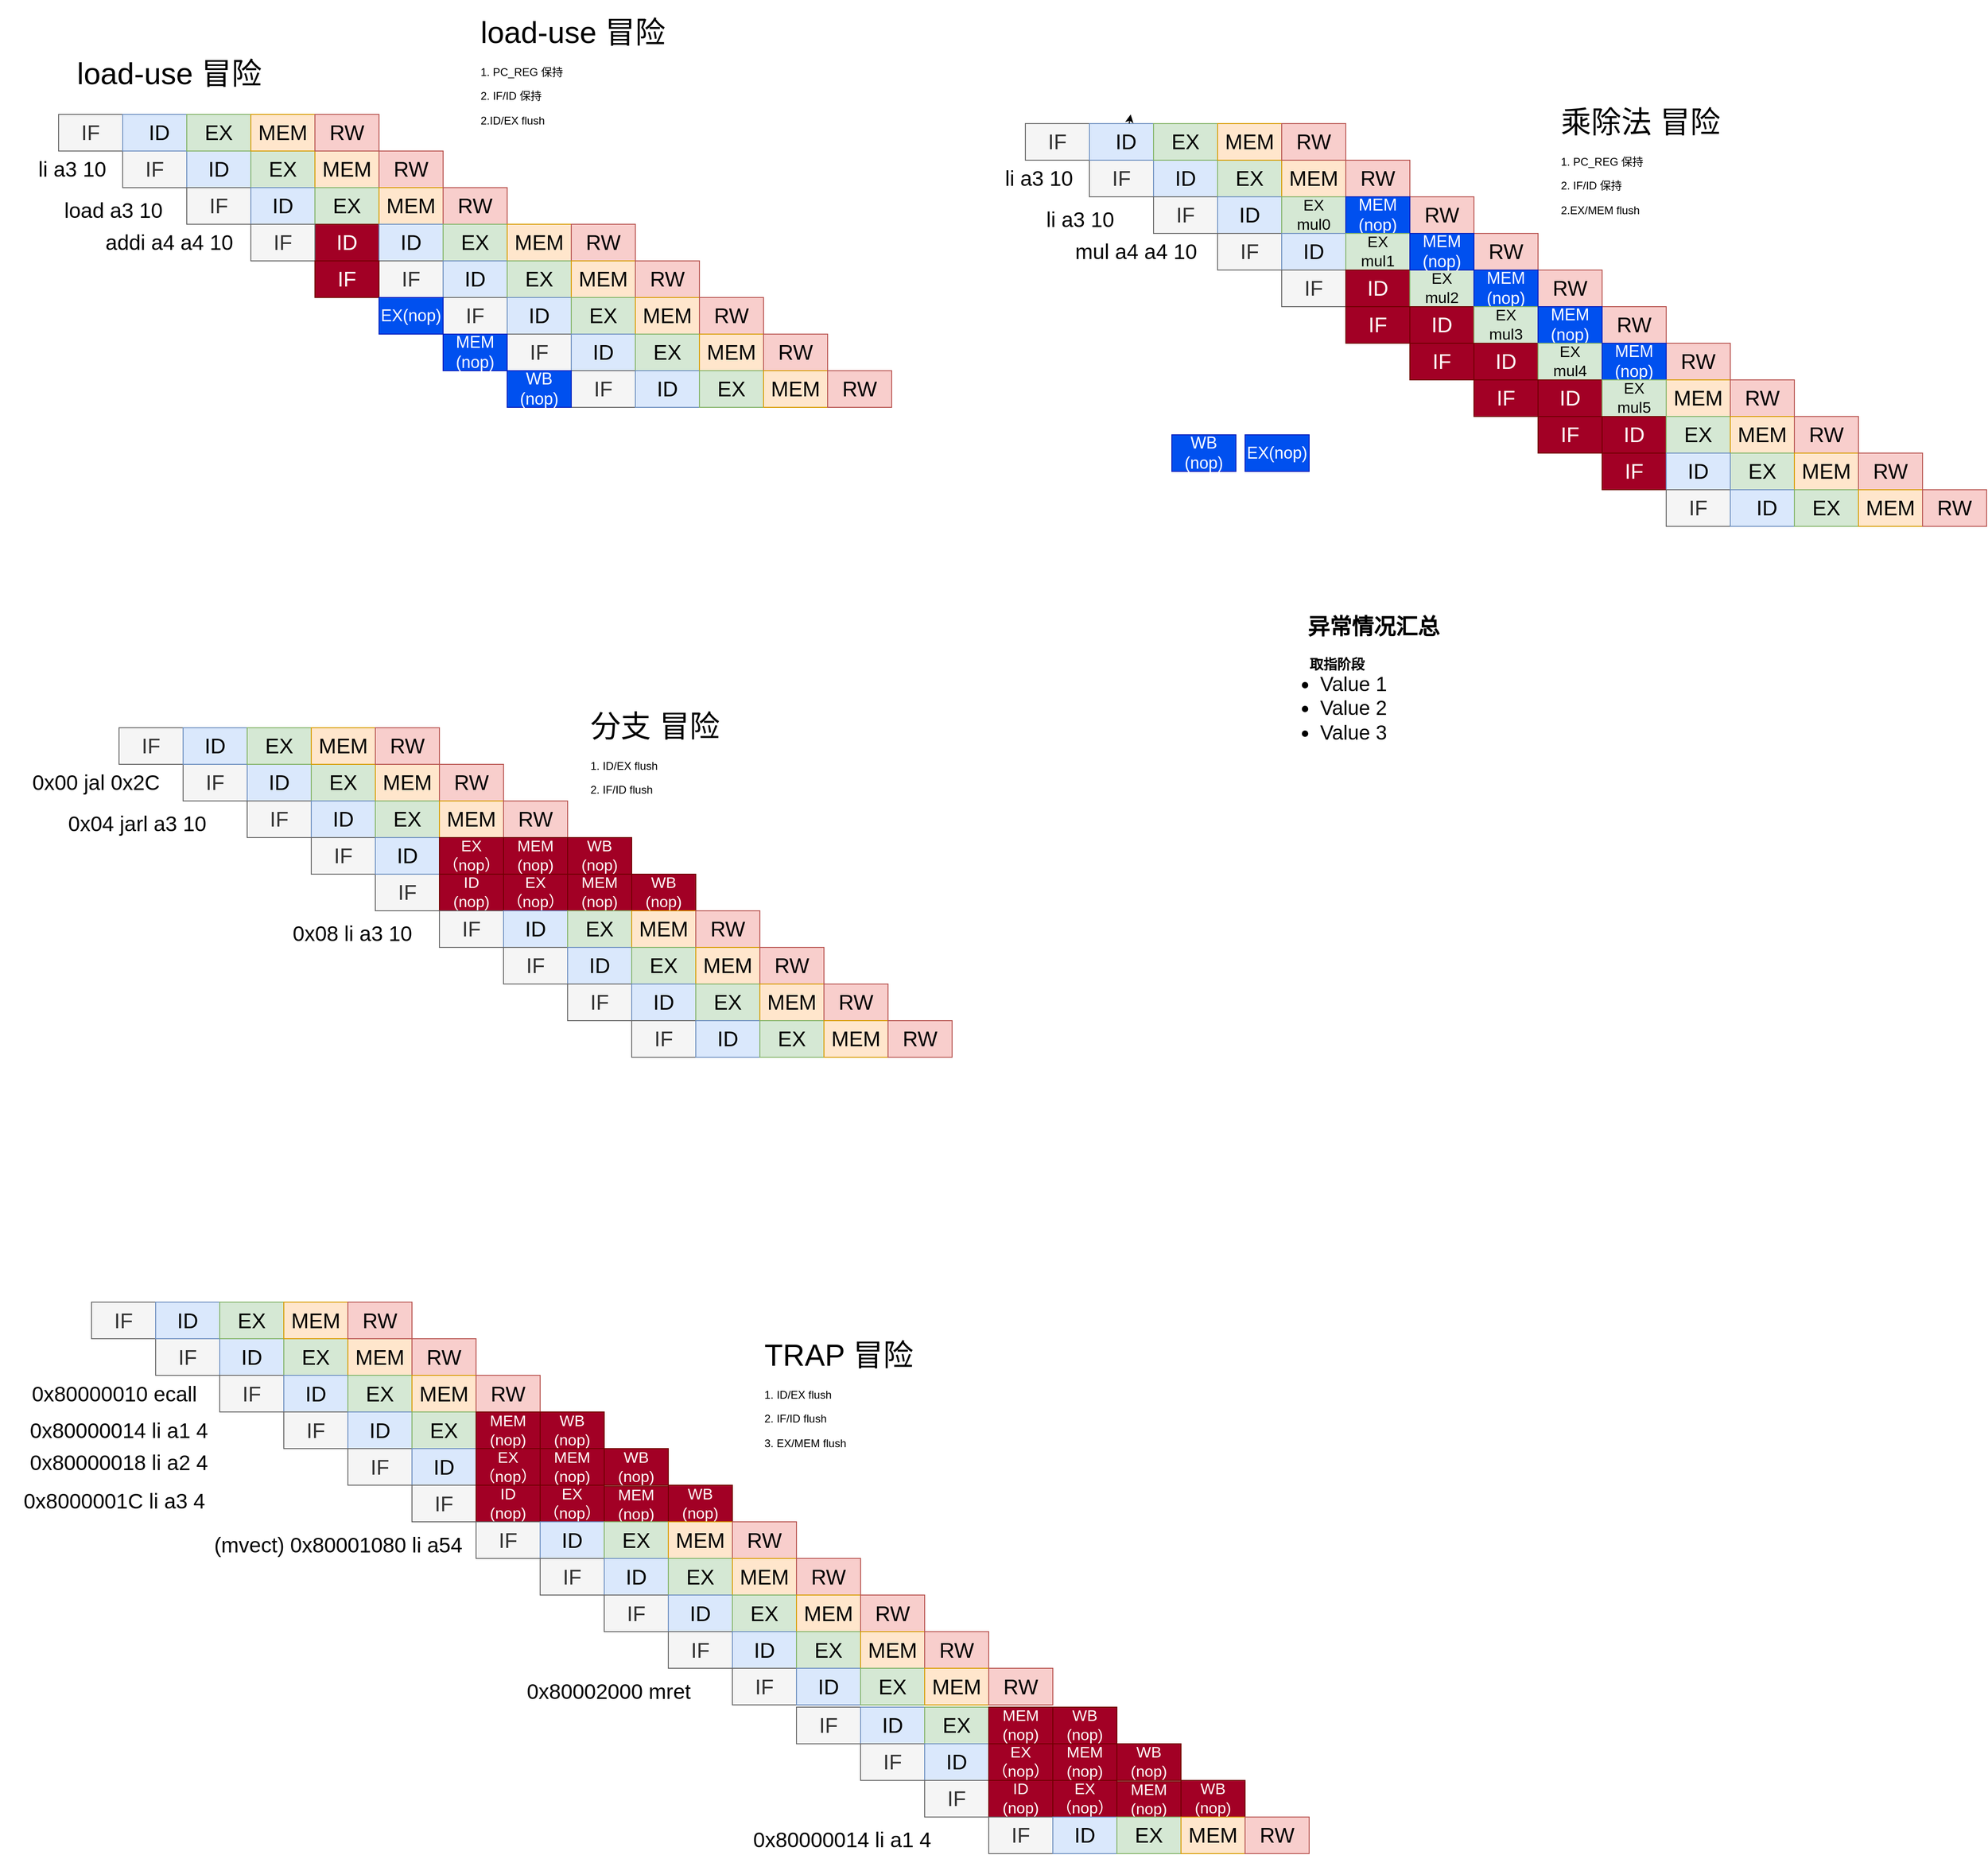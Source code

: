 <mxfile>
    <diagram id="5qtFEe8_QqCSafaba-3f" name="第 1 页">
        <mxGraphModel dx="1433" dy="1576" grid="1" gridSize="10" guides="1" tooltips="1" connect="1" arrows="1" fold="1" page="1" pageScale="1" pageWidth="827" pageHeight="1169" math="0" shadow="0">
            <root>
                <mxCell id="0"/>
                <mxCell id="1" parent="0"/>
                <mxCell id="33" value="" style="group" parent="1" vertex="1" connectable="0">
                    <mxGeometry x="114" y="-200" width="350" height="40" as="geometry"/>
                </mxCell>
                <mxCell id="28" value="IF" style="whiteSpace=wrap;html=1;align=center;fontSize=23;fillColor=#f5f5f5;fontColor=#333333;strokeColor=#666666;" parent="33" vertex="1">
                    <mxGeometry width="70" height="40" as="geometry"/>
                </mxCell>
                <mxCell id="29" value="ID" style="whiteSpace=wrap;html=1;align=center;fontSize=23;fillColor=#dae8fc;strokeColor=#6c8ebf;" parent="33" vertex="1">
                    <mxGeometry x="70" width="70" height="40" as="geometry"/>
                </mxCell>
                <mxCell id="30" value="EX" style="whiteSpace=wrap;html=1;align=center;fontSize=23;fillColor=#d5e8d4;strokeColor=#82b366;" parent="33" vertex="1">
                    <mxGeometry x="140" width="70" height="40" as="geometry"/>
                </mxCell>
                <mxCell id="31" value="MEM" style="whiteSpace=wrap;html=1;align=center;fontSize=23;fillColor=#ffe6cc;strokeColor=#d79b00;" parent="33" vertex="1">
                    <mxGeometry x="210" width="70" height="40" as="geometry"/>
                </mxCell>
                <mxCell id="32" value="RW" style="whiteSpace=wrap;html=1;align=center;fontSize=23;fillColor=#f8cecc;strokeColor=#b85450;" parent="33" vertex="1">
                    <mxGeometry x="280" width="70" height="40" as="geometry"/>
                </mxCell>
                <mxCell id="36" value="" style="group" parent="1" vertex="1" connectable="0">
                    <mxGeometry x="184" y="-160" width="350" height="40" as="geometry"/>
                </mxCell>
                <mxCell id="37" value="IF" style="whiteSpace=wrap;html=1;align=center;fontSize=23;fillColor=#f5f5f5;fontColor=#333333;strokeColor=#666666;" parent="36" vertex="1">
                    <mxGeometry width="70" height="40" as="geometry"/>
                </mxCell>
                <mxCell id="38" value="ID" style="whiteSpace=wrap;html=1;align=center;fontSize=23;fillColor=#dae8fc;strokeColor=#6c8ebf;" parent="36" vertex="1">
                    <mxGeometry x="70" width="70" height="40" as="geometry"/>
                </mxCell>
                <mxCell id="39" value="EX" style="whiteSpace=wrap;html=1;align=center;fontSize=23;fillColor=#d5e8d4;strokeColor=#82b366;" parent="36" vertex="1">
                    <mxGeometry x="140" width="70" height="40" as="geometry"/>
                </mxCell>
                <mxCell id="40" value="MEM" style="whiteSpace=wrap;html=1;align=center;fontSize=23;fillColor=#ffe6cc;strokeColor=#d79b00;" parent="36" vertex="1">
                    <mxGeometry x="210" width="70" height="40" as="geometry"/>
                </mxCell>
                <mxCell id="41" value="RW" style="whiteSpace=wrap;html=1;align=center;fontSize=23;fillColor=#f8cecc;strokeColor=#b85450;" parent="36" vertex="1">
                    <mxGeometry x="280" width="70" height="40" as="geometry"/>
                </mxCell>
                <mxCell id="60" value="" style="group" parent="1" vertex="1" connectable="0">
                    <mxGeometry x="44" y="-240" width="350" height="40" as="geometry"/>
                </mxCell>
                <mxCell id="61" value="IF" style="whiteSpace=wrap;html=1;align=center;fontSize=23;fillColor=#f5f5f5;fontColor=#333333;strokeColor=#666666;" parent="60" vertex="1">
                    <mxGeometry width="70" height="40" as="geometry"/>
                </mxCell>
                <mxCell id="62" value="ID" style="whiteSpace=wrap;html=1;align=center;fontSize=23;fillColor=#dae8fc;strokeColor=#6c8ebf;" parent="60" vertex="1">
                    <mxGeometry x="70" width="80" height="40" as="geometry"/>
                </mxCell>
                <mxCell id="63" value="EX" style="whiteSpace=wrap;html=1;align=center;fontSize=23;fillColor=#d5e8d4;strokeColor=#82b366;" parent="60" vertex="1">
                    <mxGeometry x="140" width="70" height="40" as="geometry"/>
                </mxCell>
                <mxCell id="64" value="MEM" style="whiteSpace=wrap;html=1;align=center;fontSize=23;fillColor=#ffe6cc;strokeColor=#d79b00;" parent="60" vertex="1">
                    <mxGeometry x="210" width="70" height="40" as="geometry"/>
                </mxCell>
                <mxCell id="65" value="RW" style="whiteSpace=wrap;html=1;align=center;fontSize=23;fillColor=#f8cecc;strokeColor=#b85450;" parent="60" vertex="1">
                    <mxGeometry x="280" width="70" height="40" as="geometry"/>
                </mxCell>
                <mxCell id="67" value="li a3 10" style="text;html=1;strokeColor=none;fillColor=none;align=center;verticalAlign=middle;whiteSpace=wrap;rounded=0;fontSize=23;" parent="1" vertex="1">
                    <mxGeometry x="14" y="-195" width="90" height="30" as="geometry"/>
                </mxCell>
                <mxCell id="71" value="load a3 10" style="text;html=1;strokeColor=none;fillColor=none;align=center;verticalAlign=middle;whiteSpace=wrap;rounded=0;fontSize=23;" parent="1" vertex="1">
                    <mxGeometry x="44" y="-150" width="120" height="30" as="geometry"/>
                </mxCell>
                <mxCell id="78" value="ID" style="whiteSpace=wrap;html=1;align=center;fontSize=23;fillColor=#a20025;fontColor=#ffffff;strokeColor=#6F0000;" parent="1" vertex="1">
                    <mxGeometry x="324" y="-120" width="70" height="40" as="geometry"/>
                </mxCell>
                <mxCell id="43" value="IF" style="whiteSpace=wrap;html=1;align=center;fontSize=23;fillColor=#f5f5f5;fontColor=#333333;strokeColor=#666666;" parent="1" vertex="1">
                    <mxGeometry x="254" y="-120" width="70" height="40" as="geometry"/>
                </mxCell>
                <mxCell id="44" value="ID" style="whiteSpace=wrap;html=1;align=center;fontSize=23;fillColor=#dae8fc;strokeColor=#6c8ebf;" parent="1" vertex="1">
                    <mxGeometry x="394" y="-120" width="70" height="40" as="geometry"/>
                </mxCell>
                <mxCell id="45" value="EX" style="whiteSpace=wrap;html=1;align=center;fontSize=23;fillColor=#d5e8d4;strokeColor=#82b366;" parent="1" vertex="1">
                    <mxGeometry x="464" y="-120" width="70" height="40" as="geometry"/>
                </mxCell>
                <mxCell id="46" value="MEM" style="whiteSpace=wrap;html=1;align=center;fontSize=23;fillColor=#ffe6cc;strokeColor=#d79b00;" parent="1" vertex="1">
                    <mxGeometry x="534" y="-120" width="70" height="40" as="geometry"/>
                </mxCell>
                <mxCell id="47" value="RW" style="whiteSpace=wrap;html=1;align=center;fontSize=23;fillColor=#f8cecc;strokeColor=#b85450;" parent="1" vertex="1">
                    <mxGeometry x="604" y="-120" width="70" height="40" as="geometry"/>
                </mxCell>
                <mxCell id="83" value="" style="group" parent="1" vertex="1" connectable="0">
                    <mxGeometry x="180" y="470" width="350" height="40" as="geometry"/>
                </mxCell>
                <mxCell id="84" value="IF" style="whiteSpace=wrap;html=1;align=center;fontSize=23;fillColor=#f5f5f5;fontColor=#333333;strokeColor=#666666;" parent="83" vertex="1">
                    <mxGeometry width="70" height="40" as="geometry"/>
                </mxCell>
                <mxCell id="85" value="ID" style="whiteSpace=wrap;html=1;align=center;fontSize=23;fillColor=#dae8fc;strokeColor=#6c8ebf;" parent="83" vertex="1">
                    <mxGeometry x="70" width="70" height="40" as="geometry"/>
                </mxCell>
                <mxCell id="86" value="EX" style="whiteSpace=wrap;html=1;align=center;fontSize=23;fillColor=#d5e8d4;strokeColor=#82b366;" parent="83" vertex="1">
                    <mxGeometry x="140" width="70" height="40" as="geometry"/>
                </mxCell>
                <mxCell id="87" value="MEM" style="whiteSpace=wrap;html=1;align=center;fontSize=23;fillColor=#ffe6cc;strokeColor=#d79b00;" parent="83" vertex="1">
                    <mxGeometry x="210" width="70" height="40" as="geometry"/>
                </mxCell>
                <mxCell id="88" value="RW" style="whiteSpace=wrap;html=1;align=center;fontSize=23;fillColor=#f8cecc;strokeColor=#b85450;" parent="83" vertex="1">
                    <mxGeometry x="280" width="70" height="40" as="geometry"/>
                </mxCell>
                <mxCell id="89" value="0x00 jal 0x2C" style="text;html=1;strokeColor=none;fillColor=none;align=center;verticalAlign=middle;whiteSpace=wrap;rounded=0;fontSize=23;" parent="1" vertex="1">
                    <mxGeometry x="-20" y="475" width="210" height="30" as="geometry"/>
                </mxCell>
                <mxCell id="90" value="0x04 jarl a3 10" style="text;html=1;strokeColor=none;fillColor=none;align=center;verticalAlign=middle;whiteSpace=wrap;rounded=0;fontSize=23;" parent="1" vertex="1">
                    <mxGeometry x="40" y="520" width="180" height="30" as="geometry"/>
                </mxCell>
                <mxCell id="91" value="" style="group" parent="1" vertex="1" connectable="0">
                    <mxGeometry x="250" y="510" width="350" height="40" as="geometry"/>
                </mxCell>
                <mxCell id="92" value="IF" style="whiteSpace=wrap;html=1;align=center;fontSize=23;fillColor=#f5f5f5;fontColor=#333333;strokeColor=#666666;" parent="91" vertex="1">
                    <mxGeometry width="70" height="40" as="geometry"/>
                </mxCell>
                <mxCell id="93" value="ID" style="whiteSpace=wrap;html=1;align=center;fontSize=23;fillColor=#dae8fc;strokeColor=#6c8ebf;" parent="91" vertex="1">
                    <mxGeometry x="70" width="70" height="40" as="geometry"/>
                </mxCell>
                <mxCell id="94" value="EX" style="whiteSpace=wrap;html=1;align=center;fontSize=23;fillColor=#d5e8d4;strokeColor=#82b366;" parent="91" vertex="1">
                    <mxGeometry x="140" width="70" height="40" as="geometry"/>
                </mxCell>
                <mxCell id="95" value="MEM" style="whiteSpace=wrap;html=1;align=center;fontSize=23;fillColor=#ffe6cc;strokeColor=#d79b00;" parent="91" vertex="1">
                    <mxGeometry x="210" width="70" height="40" as="geometry"/>
                </mxCell>
                <mxCell id="96" value="RW" style="whiteSpace=wrap;html=1;align=center;fontSize=23;fillColor=#f8cecc;strokeColor=#b85450;" parent="91" vertex="1">
                    <mxGeometry x="280" width="70" height="40" as="geometry"/>
                </mxCell>
                <mxCell id="98" value="" style="group" parent="1" vertex="1" connectable="0">
                    <mxGeometry x="390" y="590" width="350" height="40" as="geometry"/>
                </mxCell>
                <mxCell id="99" value="IF" style="whiteSpace=wrap;html=1;align=center;fontSize=23;fillColor=#f5f5f5;fontColor=#333333;strokeColor=#666666;" parent="98" vertex="1">
                    <mxGeometry width="70" height="40" as="geometry"/>
                </mxCell>
                <mxCell id="134" value="ID&lt;br style=&quot;font-size: 17px;&quot;&gt;(nop)" style="whiteSpace=wrap;html=1;align=center;fontSize=17;fillColor=#a20025;fontColor=#ffffff;strokeColor=#6F0000;" parent="98" vertex="1">
                    <mxGeometry x="70" width="70" height="40" as="geometry"/>
                </mxCell>
                <mxCell id="180" value="EX&lt;br style=&quot;font-size: 17px;&quot;&gt;（nop）" style="whiteSpace=wrap;html=1;align=center;fontSize=17;fillColor=#a20025;fontColor=#ffffff;strokeColor=#6F0000;" parent="98" vertex="1">
                    <mxGeometry x="140" width="70" height="40" as="geometry"/>
                </mxCell>
                <mxCell id="181" value="MEM&lt;br style=&quot;font-size: 17px;&quot;&gt;(nop)" style="whiteSpace=wrap;html=1;align=center;fontSize=17;fillColor=#a20025;fontColor=#ffffff;strokeColor=#6F0000;" parent="98" vertex="1">
                    <mxGeometry x="210" width="70" height="40" as="geometry"/>
                </mxCell>
                <mxCell id="182" value="WB&lt;br style=&quot;font-size: 17px;&quot;&gt;(nop)" style="whiteSpace=wrap;html=1;align=center;fontSize=17;fillColor=#a20025;fontColor=#ffffff;strokeColor=#6F0000;" parent="98" vertex="1">
                    <mxGeometry x="280" width="70" height="40" as="geometry"/>
                </mxCell>
                <mxCell id="104" value="0x08 li a3 10" style="text;html=1;strokeColor=none;fillColor=none;align=center;verticalAlign=middle;whiteSpace=wrap;rounded=0;fontSize=23;" parent="1" vertex="1">
                    <mxGeometry x="290" y="640" width="150" height="30" as="geometry"/>
                </mxCell>
                <mxCell id="105" value="" style="group;fontSize=11;" parent="1" vertex="1" connectable="0">
                    <mxGeometry x="320" y="550" width="350" height="40" as="geometry"/>
                </mxCell>
                <mxCell id="106" value="IF" style="whiteSpace=wrap;html=1;align=center;fontSize=23;fillColor=#f5f5f5;fontColor=#333333;strokeColor=#666666;" parent="105" vertex="1">
                    <mxGeometry width="70" height="40" as="geometry"/>
                </mxCell>
                <mxCell id="107" value="ID" style="whiteSpace=wrap;html=1;align=center;fontSize=23;fillColor=#dae8fc;strokeColor=#6c8ebf;" parent="105" vertex="1">
                    <mxGeometry x="70" width="70" height="40" as="geometry"/>
                </mxCell>
                <mxCell id="81" value="EX&lt;br style=&quot;font-size: 17px;&quot;&gt;（nop）" style="whiteSpace=wrap;html=1;align=center;fontSize=17;fillColor=#a20025;fontColor=#ffffff;strokeColor=#6F0000;" parent="105" vertex="1">
                    <mxGeometry x="140" width="70" height="40" as="geometry"/>
                </mxCell>
                <mxCell id="140" value="MEM&lt;br style=&quot;font-size: 17px;&quot;&gt;(nop)" style="whiteSpace=wrap;html=1;align=center;fontSize=17;fillColor=#a20025;fontColor=#ffffff;strokeColor=#6F0000;" parent="105" vertex="1">
                    <mxGeometry x="210" width="70" height="40" as="geometry"/>
                </mxCell>
                <mxCell id="141" value="WB&lt;br style=&quot;font-size: 17px;&quot;&gt;(nop)" style="whiteSpace=wrap;html=1;align=center;fontSize=17;fillColor=#a20025;fontColor=#ffffff;strokeColor=#6F0000;" parent="105" vertex="1">
                    <mxGeometry x="280" width="70" height="40" as="geometry"/>
                </mxCell>
                <mxCell id="112" value="" style="group" parent="1" vertex="1" connectable="0">
                    <mxGeometry x="460" y="630" width="350" height="40" as="geometry"/>
                </mxCell>
                <mxCell id="113" value="IF" style="whiteSpace=wrap;html=1;align=center;fontSize=23;fillColor=#f5f5f5;fontColor=#333333;strokeColor=#666666;" parent="112" vertex="1">
                    <mxGeometry width="70" height="40" as="geometry"/>
                </mxCell>
                <mxCell id="114" value="ID" style="whiteSpace=wrap;html=1;align=center;fontSize=23;fillColor=#dae8fc;strokeColor=#6c8ebf;" parent="112" vertex="1">
                    <mxGeometry x="70" width="70" height="40" as="geometry"/>
                </mxCell>
                <mxCell id="115" value="EX" style="whiteSpace=wrap;html=1;align=center;fontSize=23;fillColor=#d5e8d4;strokeColor=#82b366;" parent="112" vertex="1">
                    <mxGeometry x="140" width="70" height="40" as="geometry"/>
                </mxCell>
                <mxCell id="116" value="MEM" style="whiteSpace=wrap;html=1;align=center;fontSize=23;fillColor=#ffe6cc;strokeColor=#d79b00;" parent="112" vertex="1">
                    <mxGeometry x="210" width="70" height="40" as="geometry"/>
                </mxCell>
                <mxCell id="117" value="RW" style="whiteSpace=wrap;html=1;align=center;fontSize=23;fillColor=#f8cecc;strokeColor=#b85450;" parent="112" vertex="1">
                    <mxGeometry x="280" width="70" height="40" as="geometry"/>
                </mxCell>
                <mxCell id="118" value="" style="group" parent="1" vertex="1" connectable="0">
                    <mxGeometry x="530" y="670" width="350" height="40" as="geometry"/>
                </mxCell>
                <mxCell id="119" value="IF" style="whiteSpace=wrap;html=1;align=center;fontSize=23;fillColor=#f5f5f5;fontColor=#333333;strokeColor=#666666;" parent="118" vertex="1">
                    <mxGeometry width="70" height="40" as="geometry"/>
                </mxCell>
                <mxCell id="120" value="ID" style="whiteSpace=wrap;html=1;align=center;fontSize=23;fillColor=#dae8fc;strokeColor=#6c8ebf;" parent="118" vertex="1">
                    <mxGeometry x="70" width="70" height="40" as="geometry"/>
                </mxCell>
                <mxCell id="121" value="EX" style="whiteSpace=wrap;html=1;align=center;fontSize=23;fillColor=#d5e8d4;strokeColor=#82b366;" parent="118" vertex="1">
                    <mxGeometry x="140" width="70" height="40" as="geometry"/>
                </mxCell>
                <mxCell id="122" value="MEM" style="whiteSpace=wrap;html=1;align=center;fontSize=23;fillColor=#ffe6cc;strokeColor=#d79b00;" parent="118" vertex="1">
                    <mxGeometry x="210" width="70" height="40" as="geometry"/>
                </mxCell>
                <mxCell id="123" value="RW" style="whiteSpace=wrap;html=1;align=center;fontSize=23;fillColor=#f8cecc;strokeColor=#b85450;" parent="118" vertex="1">
                    <mxGeometry x="280" width="70" height="40" as="geometry"/>
                </mxCell>
                <mxCell id="128" value="" style="group" parent="1" vertex="1" connectable="0">
                    <mxGeometry x="110" y="430" width="350" height="40" as="geometry"/>
                </mxCell>
                <mxCell id="129" value="IF" style="whiteSpace=wrap;html=1;align=center;fontSize=23;fillColor=#f5f5f5;fontColor=#333333;strokeColor=#666666;" parent="128" vertex="1">
                    <mxGeometry width="70" height="40" as="geometry"/>
                </mxCell>
                <mxCell id="130" value="ID" style="whiteSpace=wrap;html=1;align=center;fontSize=23;fillColor=#dae8fc;strokeColor=#6c8ebf;" parent="128" vertex="1">
                    <mxGeometry x="70" width="70" height="40" as="geometry"/>
                </mxCell>
                <mxCell id="131" value="EX" style="whiteSpace=wrap;html=1;align=center;fontSize=23;fillColor=#d5e8d4;strokeColor=#82b366;" parent="128" vertex="1">
                    <mxGeometry x="140" width="70" height="40" as="geometry"/>
                </mxCell>
                <mxCell id="132" value="MEM" style="whiteSpace=wrap;html=1;align=center;fontSize=23;fillColor=#ffe6cc;strokeColor=#d79b00;" parent="128" vertex="1">
                    <mxGeometry x="210" width="70" height="40" as="geometry"/>
                </mxCell>
                <mxCell id="133" value="RW" style="whiteSpace=wrap;html=1;align=center;fontSize=23;fillColor=#f8cecc;strokeColor=#b85450;" parent="128" vertex="1">
                    <mxGeometry x="280" width="70" height="40" as="geometry"/>
                </mxCell>
                <mxCell id="145" value="" style="group;fillColor=#a20025;fontColor=#ffffff;strokeColor=#6F0000;" parent="1" vertex="1" connectable="0">
                    <mxGeometry x="394" y="-80" width="350" height="40" as="geometry"/>
                </mxCell>
                <mxCell id="146" value="IF" style="whiteSpace=wrap;html=1;align=center;fontSize=23;fillColor=#f5f5f5;fontColor=#333333;strokeColor=#666666;" parent="145" vertex="1">
                    <mxGeometry width="70" height="40" as="geometry"/>
                </mxCell>
                <mxCell id="147" value="ID" style="whiteSpace=wrap;html=1;align=center;fontSize=23;fillColor=#dae8fc;strokeColor=#6c8ebf;" parent="145" vertex="1">
                    <mxGeometry x="70" width="70" height="40" as="geometry"/>
                </mxCell>
                <mxCell id="148" value="EX" style="whiteSpace=wrap;html=1;align=center;fontSize=23;fillColor=#d5e8d4;strokeColor=#82b366;" parent="145" vertex="1">
                    <mxGeometry x="140" width="70" height="40" as="geometry"/>
                </mxCell>
                <mxCell id="149" value="MEM" style="whiteSpace=wrap;html=1;align=center;fontSize=23;fillColor=#ffe6cc;strokeColor=#d79b00;" parent="145" vertex="1">
                    <mxGeometry x="210" width="70" height="40" as="geometry"/>
                </mxCell>
                <mxCell id="150" value="RW" style="whiteSpace=wrap;html=1;align=center;fontSize=23;fillColor=#f8cecc;strokeColor=#b85450;" parent="145" vertex="1">
                    <mxGeometry x="280" width="70" height="40" as="geometry"/>
                </mxCell>
                <mxCell id="152" value="IF" style="whiteSpace=wrap;html=1;align=center;fontSize=23;fillColor=#a20025;fontColor=#ffffff;strokeColor=#6F0000;" parent="1" vertex="1">
                    <mxGeometry x="324" y="-80" width="70" height="40" as="geometry"/>
                </mxCell>
                <mxCell id="154" value="" style="group" parent="1" vertex="1" connectable="0">
                    <mxGeometry x="464" y="-40" width="350" height="40" as="geometry"/>
                </mxCell>
                <mxCell id="155" value="IF" style="whiteSpace=wrap;html=1;align=center;fontSize=23;fillColor=#f5f5f5;fontColor=#333333;strokeColor=#666666;" parent="154" vertex="1">
                    <mxGeometry width="70" height="40" as="geometry"/>
                </mxCell>
                <mxCell id="156" value="ID" style="whiteSpace=wrap;html=1;align=center;fontSize=23;fillColor=#dae8fc;strokeColor=#6c8ebf;" parent="154" vertex="1">
                    <mxGeometry x="70" width="70" height="40" as="geometry"/>
                </mxCell>
                <mxCell id="157" value="EX" style="whiteSpace=wrap;html=1;align=center;fontSize=23;fillColor=#d5e8d4;strokeColor=#82b366;" parent="154" vertex="1">
                    <mxGeometry x="140" width="70" height="40" as="geometry"/>
                </mxCell>
                <mxCell id="158" value="MEM" style="whiteSpace=wrap;html=1;align=center;fontSize=23;fillColor=#ffe6cc;strokeColor=#d79b00;" parent="154" vertex="1">
                    <mxGeometry x="210" width="70" height="40" as="geometry"/>
                </mxCell>
                <mxCell id="159" value="RW" style="whiteSpace=wrap;html=1;align=center;fontSize=23;fillColor=#f8cecc;strokeColor=#b85450;" parent="154" vertex="1">
                    <mxGeometry x="280" width="70" height="40" as="geometry"/>
                </mxCell>
                <mxCell id="160" value="EX(nop)" style="whiteSpace=wrap;html=1;align=center;fontSize=18;fillColor=#0050ef;strokeColor=#001DBC;fontColor=#ffffff;" parent="1" vertex="1">
                    <mxGeometry x="394" y="-40" width="70" height="40" as="geometry"/>
                </mxCell>
                <mxCell id="163" value="" style="group" parent="1" vertex="1" connectable="0">
                    <mxGeometry x="534" width="350" height="40" as="geometry"/>
                </mxCell>
                <mxCell id="164" value="IF" style="whiteSpace=wrap;html=1;align=center;fontSize=23;fillColor=#f5f5f5;fontColor=#333333;strokeColor=#666666;" parent="163" vertex="1">
                    <mxGeometry width="70" height="40" as="geometry"/>
                </mxCell>
                <mxCell id="165" value="ID" style="whiteSpace=wrap;html=1;align=center;fontSize=23;fillColor=#dae8fc;strokeColor=#6c8ebf;" parent="163" vertex="1">
                    <mxGeometry x="70" width="70" height="40" as="geometry"/>
                </mxCell>
                <mxCell id="166" value="EX" style="whiteSpace=wrap;html=1;align=center;fontSize=23;fillColor=#d5e8d4;strokeColor=#82b366;" parent="163" vertex="1">
                    <mxGeometry x="140" width="70" height="40" as="geometry"/>
                </mxCell>
                <mxCell id="167" value="MEM" style="whiteSpace=wrap;html=1;align=center;fontSize=23;fillColor=#ffe6cc;strokeColor=#d79b00;" parent="163" vertex="1">
                    <mxGeometry x="210" width="70" height="40" as="geometry"/>
                </mxCell>
                <mxCell id="168" value="RW" style="whiteSpace=wrap;html=1;align=center;fontSize=23;fillColor=#f8cecc;strokeColor=#b85450;" parent="163" vertex="1">
                    <mxGeometry x="280" width="70" height="40" as="geometry"/>
                </mxCell>
                <mxCell id="169" value="MEM&lt;br&gt;(nop)" style="whiteSpace=wrap;html=1;align=center;fontSize=18;fillColor=#0050ef;strokeColor=#001DBC;fontColor=#ffffff;" parent="1" vertex="1">
                    <mxGeometry x="464" width="70" height="40" as="geometry"/>
                </mxCell>
                <mxCell id="170" value="" style="group" parent="1" vertex="1" connectable="0">
                    <mxGeometry x="604" y="40" width="350" height="40" as="geometry"/>
                </mxCell>
                <mxCell id="171" value="IF" style="whiteSpace=wrap;html=1;align=center;fontSize=23;fillColor=#f5f5f5;fontColor=#333333;strokeColor=#666666;" parent="170" vertex="1">
                    <mxGeometry width="70" height="40" as="geometry"/>
                </mxCell>
                <mxCell id="172" value="ID" style="whiteSpace=wrap;html=1;align=center;fontSize=23;fillColor=#dae8fc;strokeColor=#6c8ebf;" parent="170" vertex="1">
                    <mxGeometry x="70" width="70" height="40" as="geometry"/>
                </mxCell>
                <mxCell id="173" value="EX" style="whiteSpace=wrap;html=1;align=center;fontSize=23;fillColor=#d5e8d4;strokeColor=#82b366;" parent="170" vertex="1">
                    <mxGeometry x="140" width="70" height="40" as="geometry"/>
                </mxCell>
                <mxCell id="174" value="MEM" style="whiteSpace=wrap;html=1;align=center;fontSize=23;fillColor=#ffe6cc;strokeColor=#d79b00;" parent="170" vertex="1">
                    <mxGeometry x="210" width="70" height="40" as="geometry"/>
                </mxCell>
                <mxCell id="175" value="RW" style="whiteSpace=wrap;html=1;align=center;fontSize=23;fillColor=#f8cecc;strokeColor=#b85450;" parent="170" vertex="1">
                    <mxGeometry x="280" width="70" height="40" as="geometry"/>
                </mxCell>
                <mxCell id="176" value="WB&lt;br&gt;(nop)" style="whiteSpace=wrap;html=1;align=center;fontSize=18;fillColor=#0050ef;strokeColor=#001DBC;fontColor=#ffffff;" parent="1" vertex="1">
                    <mxGeometry x="534" y="40" width="70" height="40" as="geometry"/>
                </mxCell>
                <mxCell id="177" value="addi a4 a4 10" style="text;html=1;strokeColor=none;fillColor=none;align=center;verticalAlign=middle;whiteSpace=wrap;rounded=0;fontSize=23;" parent="1" vertex="1">
                    <mxGeometry x="90" y="-115" width="150" height="30" as="geometry"/>
                </mxCell>
                <mxCell id="178" value="load-use 冒险" style="text;html=1;strokeColor=none;fillColor=none;align=center;verticalAlign=middle;whiteSpace=wrap;rounded=0;fontSize=33;" parent="1" vertex="1">
                    <mxGeometry x="40" y="-320" width="250" height="70" as="geometry"/>
                </mxCell>
                <mxCell id="183" value="" style="group" parent="1" vertex="1" connectable="0">
                    <mxGeometry x="600" y="710" width="350" height="40" as="geometry"/>
                </mxCell>
                <mxCell id="184" value="IF" style="whiteSpace=wrap;html=1;align=center;fontSize=23;fillColor=#f5f5f5;fontColor=#333333;strokeColor=#666666;" parent="183" vertex="1">
                    <mxGeometry width="70" height="40" as="geometry"/>
                </mxCell>
                <mxCell id="185" value="ID" style="whiteSpace=wrap;html=1;align=center;fontSize=23;fillColor=#dae8fc;strokeColor=#6c8ebf;" parent="183" vertex="1">
                    <mxGeometry x="70" width="70" height="40" as="geometry"/>
                </mxCell>
                <mxCell id="186" value="EX" style="whiteSpace=wrap;html=1;align=center;fontSize=23;fillColor=#d5e8d4;strokeColor=#82b366;" parent="183" vertex="1">
                    <mxGeometry x="140" width="70" height="40" as="geometry"/>
                </mxCell>
                <mxCell id="187" value="MEM" style="whiteSpace=wrap;html=1;align=center;fontSize=23;fillColor=#ffe6cc;strokeColor=#d79b00;" parent="183" vertex="1">
                    <mxGeometry x="210" width="70" height="40" as="geometry"/>
                </mxCell>
                <mxCell id="188" value="RW" style="whiteSpace=wrap;html=1;align=center;fontSize=23;fillColor=#f8cecc;strokeColor=#b85450;" parent="183" vertex="1">
                    <mxGeometry x="280" width="70" height="40" as="geometry"/>
                </mxCell>
                <mxCell id="189" value="" style="group" parent="1" vertex="1" connectable="0">
                    <mxGeometry x="670" y="750" width="350" height="40" as="geometry"/>
                </mxCell>
                <mxCell id="190" value="IF" style="whiteSpace=wrap;html=1;align=center;fontSize=23;fillColor=#f5f5f5;fontColor=#333333;strokeColor=#666666;" parent="189" vertex="1">
                    <mxGeometry width="70" height="40" as="geometry"/>
                </mxCell>
                <mxCell id="191" value="ID" style="whiteSpace=wrap;html=1;align=center;fontSize=23;fillColor=#dae8fc;strokeColor=#6c8ebf;" parent="189" vertex="1">
                    <mxGeometry x="70" width="70" height="40" as="geometry"/>
                </mxCell>
                <mxCell id="192" value="EX" style="whiteSpace=wrap;html=1;align=center;fontSize=23;fillColor=#d5e8d4;strokeColor=#82b366;" parent="189" vertex="1">
                    <mxGeometry x="140" width="70" height="40" as="geometry"/>
                </mxCell>
                <mxCell id="193" value="MEM" style="whiteSpace=wrap;html=1;align=center;fontSize=23;fillColor=#ffe6cc;strokeColor=#d79b00;" parent="189" vertex="1">
                    <mxGeometry x="210" width="70" height="40" as="geometry"/>
                </mxCell>
                <mxCell id="194" value="RW" style="whiteSpace=wrap;html=1;align=center;fontSize=23;fillColor=#f8cecc;strokeColor=#b85450;" parent="189" vertex="1">
                    <mxGeometry x="280" width="70" height="40" as="geometry"/>
                </mxCell>
                <mxCell id="195" value="&lt;h1&gt;&lt;span style=&quot;font-size: 33px ; font-weight: 400 ; text-align: center&quot;&gt;load-use 冒险&lt;/span&gt;&lt;br&gt;&lt;/h1&gt;&lt;p&gt;1. PC_REG 保持&lt;/p&gt;&lt;p&gt;2. IF/ID 保持&lt;/p&gt;&lt;p&gt;2.ID/EX flush&lt;/p&gt;" style="text;html=1;strokeColor=none;fillColor=none;spacing=5;spacingTop=-20;whiteSpace=wrap;overflow=hidden;rounded=0;" parent="1" vertex="1">
                    <mxGeometry x="500" y="-355" width="230" height="155" as="geometry"/>
                </mxCell>
                <mxCell id="196" value="&lt;h1&gt;&lt;span style=&quot;font-size: 33px ; font-weight: 400 ; text-align: center&quot;&gt;分支 冒险&lt;/span&gt;&lt;br&gt;&lt;/h1&gt;&lt;p&gt;1. ID/EX flush&lt;/p&gt;&lt;p&gt;2. IF/ID flush&lt;/p&gt;" style="text;html=1;strokeColor=none;fillColor=none;spacing=5;spacingTop=-20;whiteSpace=wrap;overflow=hidden;rounded=0;" parent="1" vertex="1">
                    <mxGeometry x="620" y="402.5" width="230" height="117.5" as="geometry"/>
                </mxCell>
                <mxCell id="313" value="" style="group" parent="1" vertex="1" connectable="0">
                    <mxGeometry x="1170" y="-190" width="350" height="40" as="geometry"/>
                </mxCell>
                <mxCell id="314" value="IF" style="whiteSpace=wrap;html=1;align=center;fontSize=23;fillColor=#f5f5f5;fontColor=#333333;strokeColor=#666666;" parent="313" vertex="1">
                    <mxGeometry width="70" height="40" as="geometry"/>
                </mxCell>
                <mxCell id="315" value="ID" style="whiteSpace=wrap;html=1;align=center;fontSize=23;fillColor=#dae8fc;strokeColor=#6c8ebf;" parent="313" vertex="1">
                    <mxGeometry x="70" width="70" height="40" as="geometry"/>
                </mxCell>
                <mxCell id="316" value="EX" style="whiteSpace=wrap;html=1;align=center;fontSize=23;fillColor=#d5e8d4;strokeColor=#82b366;" parent="313" vertex="1">
                    <mxGeometry x="140" width="70" height="40" as="geometry"/>
                </mxCell>
                <mxCell id="317" value="MEM" style="whiteSpace=wrap;html=1;align=center;fontSize=23;fillColor=#ffe6cc;strokeColor=#d79b00;" parent="313" vertex="1">
                    <mxGeometry x="210" width="70" height="40" as="geometry"/>
                </mxCell>
                <mxCell id="318" value="RW" style="whiteSpace=wrap;html=1;align=center;fontSize=23;fillColor=#f8cecc;strokeColor=#b85450;" parent="313" vertex="1">
                    <mxGeometry x="280" width="70" height="40" as="geometry"/>
                </mxCell>
                <mxCell id="319" value="" style="group" parent="1" vertex="1" connectable="0">
                    <mxGeometry x="1240" y="-150" width="350" height="40" as="geometry"/>
                </mxCell>
                <mxCell id="320" value="IF" style="whiteSpace=wrap;html=1;align=center;fontSize=23;fillColor=#f5f5f5;fontColor=#333333;strokeColor=#666666;" parent="319" vertex="1">
                    <mxGeometry width="70" height="40" as="geometry"/>
                </mxCell>
                <mxCell id="321" value="ID" style="whiteSpace=wrap;html=1;align=center;fontSize=23;fillColor=#dae8fc;strokeColor=#6c8ebf;" parent="319" vertex="1">
                    <mxGeometry x="70" width="70" height="40" as="geometry"/>
                </mxCell>
                <mxCell id="322" value="EX&lt;br style=&quot;font-size: 17px;&quot;&gt;mul0" style="whiteSpace=wrap;html=1;align=center;fontSize=17;fillColor=#d5e8d4;strokeColor=#82b366;" parent="319" vertex="1">
                    <mxGeometry x="140" width="70" height="40" as="geometry"/>
                </mxCell>
                <mxCell id="324" value="RW" style="whiteSpace=wrap;html=1;align=center;fontSize=23;fillColor=#f8cecc;strokeColor=#b85450;" parent="319" vertex="1">
                    <mxGeometry x="280" width="70" height="40" as="geometry"/>
                </mxCell>
                <mxCell id="359" value="MEM&lt;br&gt;(nop)" style="whiteSpace=wrap;html=1;align=center;fontSize=18;fillColor=#0050ef;strokeColor=#001DBC;fontColor=#ffffff;" parent="319" vertex="1">
                    <mxGeometry x="210" width="70" height="40" as="geometry"/>
                </mxCell>
                <mxCell id="325" value="" style="group" parent="1" vertex="1" connectable="0">
                    <mxGeometry x="1100" y="-230" width="350" height="40" as="geometry"/>
                </mxCell>
                <mxCell id="326" value="IF" style="whiteSpace=wrap;html=1;align=center;fontSize=23;fillColor=#f5f5f5;fontColor=#333333;strokeColor=#666666;" parent="325" vertex="1">
                    <mxGeometry width="70" height="40" as="geometry"/>
                </mxCell>
                <mxCell id="327" value="ID" style="whiteSpace=wrap;html=1;align=center;fontSize=23;fillColor=#dae8fc;strokeColor=#6c8ebf;" parent="325" vertex="1">
                    <mxGeometry x="70" width="80" height="40" as="geometry"/>
                </mxCell>
                <mxCell id="328" value="EX" style="whiteSpace=wrap;html=1;align=center;fontSize=23;fillColor=#d5e8d4;strokeColor=#82b366;" parent="325" vertex="1">
                    <mxGeometry x="140" width="70" height="40" as="geometry"/>
                </mxCell>
                <mxCell id="329" value="MEM" style="whiteSpace=wrap;html=1;align=center;fontSize=23;fillColor=#ffe6cc;strokeColor=#d79b00;" parent="325" vertex="1">
                    <mxGeometry x="210" width="70" height="40" as="geometry"/>
                </mxCell>
                <mxCell id="330" value="RW" style="whiteSpace=wrap;html=1;align=center;fontSize=23;fillColor=#f8cecc;strokeColor=#b85450;" parent="325" vertex="1">
                    <mxGeometry x="280" width="70" height="40" as="geometry"/>
                </mxCell>
                <mxCell id="331" value="li a3 10" style="text;html=1;strokeColor=none;fillColor=none;align=center;verticalAlign=middle;whiteSpace=wrap;rounded=0;fontSize=23;" parent="1" vertex="1">
                    <mxGeometry x="1070" y="-185" width="90" height="30" as="geometry"/>
                </mxCell>
                <mxCell id="332" value="li a3 10" style="text;html=1;strokeColor=none;fillColor=none;align=center;verticalAlign=middle;whiteSpace=wrap;rounded=0;fontSize=23;" parent="1" vertex="1">
                    <mxGeometry x="1100" y="-140" width="120" height="30" as="geometry"/>
                </mxCell>
                <mxCell id="334" value="IF" style="whiteSpace=wrap;html=1;align=center;fontSize=23;fillColor=#f5f5f5;fontColor=#333333;strokeColor=#666666;" parent="1" vertex="1">
                    <mxGeometry x="1310" y="-110" width="70" height="40" as="geometry"/>
                </mxCell>
                <mxCell id="335" value="ID" style="whiteSpace=wrap;html=1;align=center;fontSize=23;fillColor=#dae8fc;strokeColor=#6c8ebf;" parent="1" vertex="1">
                    <mxGeometry x="1380" y="-110" width="70" height="40" as="geometry"/>
                </mxCell>
                <mxCell id="336" value="&lt;span style=&quot;font-size: 17px&quot;&gt;EX&lt;/span&gt;&lt;br style=&quot;font-size: 17px&quot;&gt;&lt;span style=&quot;font-size: 17px&quot;&gt;mul1&lt;/span&gt;" style="whiteSpace=wrap;html=1;align=center;fontSize=17;fillColor=#d5e8d4;strokeColor=#82b366;" parent="1" vertex="1">
                    <mxGeometry x="1450" y="-110" width="70" height="40" as="geometry"/>
                </mxCell>
                <mxCell id="338" value="RW" style="whiteSpace=wrap;html=1;align=center;fontSize=23;fillColor=#f8cecc;strokeColor=#b85450;" parent="1" vertex="1">
                    <mxGeometry x="1590" y="-110" width="70" height="40" as="geometry"/>
                </mxCell>
                <mxCell id="346" value="" style="group;fontSize=11;" parent="1" vertex="1" connectable="0">
                    <mxGeometry x="1380" y="-70" width="350" height="40" as="geometry"/>
                </mxCell>
                <mxCell id="347" value="IF" style="whiteSpace=wrap;html=1;align=center;fontSize=23;fillColor=#f5f5f5;fontColor=#333333;strokeColor=#666666;" parent="346" vertex="1">
                    <mxGeometry width="70" height="40" as="geometry"/>
                </mxCell>
                <mxCell id="348" value="ID" style="whiteSpace=wrap;html=1;align=center;fontSize=23;fillColor=#a20025;strokeColor=#6F0000;fontColor=#ffffff;" parent="346" vertex="1">
                    <mxGeometry x="70" width="70" height="40" as="geometry"/>
                </mxCell>
                <mxCell id="349" value="&lt;span style=&quot;font-size: 17px&quot;&gt;EX&lt;/span&gt;&lt;br style=&quot;font-size: 17px&quot;&gt;&lt;span style=&quot;font-size: 17px&quot;&gt;mul2&lt;/span&gt;" style="whiteSpace=wrap;html=1;align=center;fontSize=17;fillColor=#d5e8d4;strokeColor=#82b366;" parent="346" vertex="1">
                    <mxGeometry x="140" width="70" height="40" as="geometry"/>
                </mxCell>
                <mxCell id="351" value="RW" style="whiteSpace=wrap;html=1;align=center;fontSize=23;fillColor=#f8cecc;strokeColor=#b85450;" parent="346" vertex="1">
                    <mxGeometry x="280" width="70" height="40" as="geometry"/>
                </mxCell>
                <mxCell id="401" value="MEM&lt;br&gt;(nop)" style="whiteSpace=wrap;html=1;align=center;fontSize=18;fillColor=#0050ef;strokeColor=#001DBC;fontColor=#ffffff;" parent="346" vertex="1">
                    <mxGeometry x="210" width="70" height="40" as="geometry"/>
                </mxCell>
                <mxCell id="352" value="EX(nop)" style="whiteSpace=wrap;html=1;align=center;fontSize=18;fillColor=#0050ef;strokeColor=#001DBC;fontColor=#ffffff;" parent="1" vertex="1">
                    <mxGeometry x="1340" y="110" width="70" height="40" as="geometry"/>
                </mxCell>
                <mxCell id="353" value="" style="group" parent="1" vertex="1" connectable="0">
                    <mxGeometry x="1450" y="-30" width="350" height="40" as="geometry"/>
                </mxCell>
                <mxCell id="354" value="IF" style="whiteSpace=wrap;html=1;align=center;fontSize=23;fillColor=#a20025;fontColor=#ffffff;strokeColor=#6F0000;" parent="353" vertex="1">
                    <mxGeometry width="70" height="40" as="geometry"/>
                </mxCell>
                <mxCell id="355" value="ID" style="whiteSpace=wrap;html=1;align=center;fontSize=23;fillColor=#a20025;strokeColor=#6F0000;fontColor=#ffffff;" parent="353" vertex="1">
                    <mxGeometry x="70" width="70" height="40" as="geometry"/>
                </mxCell>
                <mxCell id="358" value="RW" style="whiteSpace=wrap;html=1;align=center;fontSize=23;fillColor=#f8cecc;strokeColor=#b85450;" parent="353" vertex="1">
                    <mxGeometry x="280" width="70" height="40" as="geometry"/>
                </mxCell>
                <mxCell id="383" value="&lt;span style=&quot;font-size: 17px&quot;&gt;EX&lt;/span&gt;&lt;br style=&quot;font-size: 17px&quot;&gt;&lt;span style=&quot;font-size: 17px&quot;&gt;mul3&lt;/span&gt;" style="whiteSpace=wrap;html=1;align=center;fontSize=17;fillColor=#d5e8d4;strokeColor=#82b366;" parent="353" vertex="1">
                    <mxGeometry x="140" width="70" height="40" as="geometry"/>
                </mxCell>
                <mxCell id="402" value="MEM&lt;br&gt;(nop)" style="whiteSpace=wrap;html=1;align=center;fontSize=18;fillColor=#0050ef;strokeColor=#001DBC;fontColor=#ffffff;" parent="353" vertex="1">
                    <mxGeometry x="210" width="70" height="40" as="geometry"/>
                </mxCell>
                <mxCell id="360" value="" style="group" parent="1" vertex="1" connectable="0">
                    <mxGeometry x="1520" y="10" width="350" height="40" as="geometry"/>
                </mxCell>
                <mxCell id="361" value="IF" style="whiteSpace=wrap;html=1;align=center;fontSize=23;fillColor=#a20025;fontColor=#ffffff;strokeColor=#6F0000;" parent="360" vertex="1">
                    <mxGeometry width="70" height="40" as="geometry"/>
                </mxCell>
                <mxCell id="362" value="ID" style="whiteSpace=wrap;html=1;align=center;fontSize=23;fillColor=#a20025;strokeColor=#6F0000;fontColor=#ffffff;" parent="360" vertex="1">
                    <mxGeometry x="70" width="70" height="40" as="geometry"/>
                </mxCell>
                <mxCell id="365" value="RW" style="whiteSpace=wrap;html=1;align=center;fontSize=23;fillColor=#f8cecc;strokeColor=#b85450;" parent="360" vertex="1">
                    <mxGeometry x="280" width="70" height="40" as="geometry"/>
                </mxCell>
                <mxCell id="385" value="&lt;span style=&quot;font-size: 17px&quot;&gt;EX&lt;/span&gt;&lt;br style=&quot;font-size: 17px&quot;&gt;&lt;span style=&quot;font-size: 17px&quot;&gt;mul4&lt;/span&gt;" style="whiteSpace=wrap;html=1;align=center;fontSize=17;fillColor=#d5e8d4;strokeColor=#82b366;" parent="360" vertex="1">
                    <mxGeometry x="140" width="70" height="40" as="geometry"/>
                </mxCell>
                <mxCell id="403" value="MEM&lt;br&gt;(nop)" style="whiteSpace=wrap;html=1;align=center;fontSize=18;fillColor=#0050ef;strokeColor=#001DBC;fontColor=#ffffff;" parent="360" vertex="1">
                    <mxGeometry x="210" width="70" height="40" as="geometry"/>
                </mxCell>
                <mxCell id="366" value="WB&lt;br&gt;(nop)" style="whiteSpace=wrap;html=1;align=center;fontSize=18;fillColor=#0050ef;strokeColor=#001DBC;fontColor=#ffffff;" parent="1" vertex="1">
                    <mxGeometry x="1260" y="110" width="70" height="40" as="geometry"/>
                </mxCell>
                <mxCell id="367" value="mul a4 a4 10" style="text;html=1;strokeColor=none;fillColor=none;align=center;verticalAlign=middle;whiteSpace=wrap;rounded=0;fontSize=23;" parent="1" vertex="1">
                    <mxGeometry x="1146" y="-105" width="150" height="30" as="geometry"/>
                </mxCell>
                <mxCell id="369" value="&lt;h1&gt;&lt;span style=&quot;font-size: 33px ; font-weight: 400 ; text-align: center&quot;&gt;乘除法 冒险&lt;/span&gt;&lt;br&gt;&lt;/h1&gt;&lt;p&gt;1. PC_REG 保持&lt;/p&gt;&lt;p&gt;2. IF/ID 保持&lt;/p&gt;&lt;p&gt;2.EX/MEM flush&lt;/p&gt;" style="text;html=1;strokeColor=none;fillColor=none;spacing=5;spacingTop=-20;whiteSpace=wrap;overflow=hidden;rounded=0;" parent="1" vertex="1">
                    <mxGeometry x="1680" y="-257.5" width="230" height="155" as="geometry"/>
                </mxCell>
                <mxCell id="371" value="" style="group" parent="1" vertex="1" connectable="0">
                    <mxGeometry x="1590" y="50" width="350" height="40" as="geometry"/>
                </mxCell>
                <mxCell id="372" value="IF" style="whiteSpace=wrap;html=1;align=center;fontSize=23;fillColor=#a20025;fontColor=#ffffff;strokeColor=#6F0000;" parent="371" vertex="1">
                    <mxGeometry width="70" height="40" as="geometry"/>
                </mxCell>
                <mxCell id="373" value="ID" style="whiteSpace=wrap;html=1;align=center;fontSize=23;fillColor=#a20025;strokeColor=#6F0000;fontColor=#ffffff;" parent="371" vertex="1">
                    <mxGeometry x="70" width="70" height="40" as="geometry"/>
                </mxCell>
                <mxCell id="375" value="MEM" style="whiteSpace=wrap;html=1;align=center;fontSize=23;fillColor=#ffe6cc;strokeColor=#d79b00;" parent="371" vertex="1">
                    <mxGeometry x="210" width="70" height="40" as="geometry"/>
                </mxCell>
                <mxCell id="376" value="RW" style="whiteSpace=wrap;html=1;align=center;fontSize=23;fillColor=#f8cecc;strokeColor=#b85450;" parent="371" vertex="1">
                    <mxGeometry x="280" width="70" height="40" as="geometry"/>
                </mxCell>
                <mxCell id="384" value="&lt;span style=&quot;font-size: 17px&quot;&gt;EX&lt;/span&gt;&lt;br style=&quot;font-size: 17px&quot;&gt;&lt;span style=&quot;font-size: 17px&quot;&gt;mul5&lt;/span&gt;" style="whiteSpace=wrap;html=1;align=center;fontSize=17;fillColor=#d5e8d4;strokeColor=#82b366;" parent="371" vertex="1">
                    <mxGeometry x="140" width="70" height="40" as="geometry"/>
                </mxCell>
                <mxCell id="377" value="" style="group" parent="1" vertex="1" connectable="0">
                    <mxGeometry x="1660" y="90" width="350" height="40" as="geometry"/>
                </mxCell>
                <mxCell id="378" value="IF" style="whiteSpace=wrap;html=1;align=center;fontSize=23;fillColor=#a20025;fontColor=#ffffff;strokeColor=#6F0000;" parent="377" vertex="1">
                    <mxGeometry width="70" height="40" as="geometry"/>
                </mxCell>
                <mxCell id="379" value="ID" style="whiteSpace=wrap;html=1;align=center;fontSize=23;fillColor=#a20025;strokeColor=#6F0000;fontColor=#ffffff;" parent="377" vertex="1">
                    <mxGeometry x="70" width="70" height="40" as="geometry"/>
                </mxCell>
                <mxCell id="380" value="EX" style="whiteSpace=wrap;html=1;align=center;fontSize=23;fillColor=#d5e8d4;strokeColor=#82b366;" parent="377" vertex="1">
                    <mxGeometry x="140" width="70" height="40" as="geometry"/>
                </mxCell>
                <mxCell id="381" value="MEM" style="whiteSpace=wrap;html=1;align=center;fontSize=23;fillColor=#ffe6cc;strokeColor=#d79b00;" parent="377" vertex="1">
                    <mxGeometry x="210" width="70" height="40" as="geometry"/>
                </mxCell>
                <mxCell id="382" value="RW" style="whiteSpace=wrap;html=1;align=center;fontSize=23;fillColor=#f8cecc;strokeColor=#b85450;" parent="377" vertex="1">
                    <mxGeometry x="280" width="70" height="40" as="geometry"/>
                </mxCell>
                <mxCell id="386" value="" style="group" parent="1" vertex="1" connectable="0">
                    <mxGeometry x="1730" y="130" width="350" height="40" as="geometry"/>
                </mxCell>
                <mxCell id="387" value="IF" style="whiteSpace=wrap;html=1;align=center;fontSize=23;fillColor=#a20025;fontColor=#ffffff;strokeColor=#6F0000;" parent="386" vertex="1">
                    <mxGeometry width="70" height="40" as="geometry"/>
                </mxCell>
                <mxCell id="389" value="EX" style="whiteSpace=wrap;html=1;align=center;fontSize=23;fillColor=#d5e8d4;strokeColor=#82b366;" parent="386" vertex="1">
                    <mxGeometry x="140" width="70" height="40" as="geometry"/>
                </mxCell>
                <mxCell id="390" value="MEM" style="whiteSpace=wrap;html=1;align=center;fontSize=23;fillColor=#ffe6cc;strokeColor=#d79b00;" parent="386" vertex="1">
                    <mxGeometry x="210" width="70" height="40" as="geometry"/>
                </mxCell>
                <mxCell id="391" value="RW" style="whiteSpace=wrap;html=1;align=center;fontSize=23;fillColor=#f8cecc;strokeColor=#b85450;" parent="386" vertex="1">
                    <mxGeometry x="280" width="70" height="40" as="geometry"/>
                </mxCell>
                <mxCell id="392" value="ID" style="whiteSpace=wrap;html=1;align=center;fontSize=23;fillColor=#dae8fc;strokeColor=#6c8ebf;" parent="386" vertex="1">
                    <mxGeometry x="70" width="70" height="40" as="geometry"/>
                </mxCell>
                <mxCell id="394" value="" style="group" parent="1" vertex="1" connectable="0">
                    <mxGeometry x="1800" y="170" width="350" height="40" as="geometry"/>
                </mxCell>
                <mxCell id="395" value="IF" style="whiteSpace=wrap;html=1;align=center;fontSize=23;fillColor=#f5f5f5;fontColor=#333333;strokeColor=#666666;" parent="394" vertex="1">
                    <mxGeometry width="70" height="40" as="geometry"/>
                </mxCell>
                <mxCell id="396" value="ID" style="whiteSpace=wrap;html=1;align=center;fontSize=23;fillColor=#dae8fc;strokeColor=#6c8ebf;" parent="394" vertex="1">
                    <mxGeometry x="70" width="80" height="40" as="geometry"/>
                </mxCell>
                <mxCell id="397" value="EX" style="whiteSpace=wrap;html=1;align=center;fontSize=23;fillColor=#d5e8d4;strokeColor=#82b366;" parent="394" vertex="1">
                    <mxGeometry x="140" width="70" height="40" as="geometry"/>
                </mxCell>
                <mxCell id="398" value="MEM" style="whiteSpace=wrap;html=1;align=center;fontSize=23;fillColor=#ffe6cc;strokeColor=#d79b00;" parent="394" vertex="1">
                    <mxGeometry x="210" width="70" height="40" as="geometry"/>
                </mxCell>
                <mxCell id="399" value="RW" style="whiteSpace=wrap;html=1;align=center;fontSize=23;fillColor=#f8cecc;strokeColor=#b85450;" parent="394" vertex="1">
                    <mxGeometry x="280" width="70" height="40" as="geometry"/>
                </mxCell>
                <mxCell id="400" value="MEM&lt;br&gt;(nop)" style="whiteSpace=wrap;html=1;align=center;fontSize=18;fillColor=#0050ef;strokeColor=#001DBC;fontColor=#ffffff;" parent="1" vertex="1">
                    <mxGeometry x="1520" y="-110" width="70" height="40" as="geometry"/>
                </mxCell>
                <mxCell id="404" value="" style="edgeStyle=none;html=1;fontSize=17;" parent="1" source="327" edge="1">
                    <mxGeometry relative="1" as="geometry">
                        <mxPoint x="1215.077" y="-240.0" as="targetPoint"/>
                    </mxGeometry>
                </mxCell>
                <mxCell id="406" value="异常情况汇总" style="text;strokeColor=none;fillColor=none;html=1;fontSize=24;fontStyle=1;verticalAlign=middle;align=center;" parent="1" vertex="1">
                    <mxGeometry x="1400" y="300" width="160" height="40" as="geometry"/>
                </mxCell>
                <mxCell id="407" value="&lt;ul&gt;&lt;li&gt;Value 1&lt;/li&gt;&lt;li&gt;Value 2&lt;/li&gt;&lt;li&gt;Value 3&lt;/li&gt;&lt;/ul&gt;" style="text;strokeColor=none;fillColor=none;html=1;whiteSpace=wrap;verticalAlign=middle;overflow=hidden;fontSize=22;" parent="1" vertex="1">
                    <mxGeometry x="1380" y="340" width="190" height="137.5" as="geometry"/>
                </mxCell>
                <mxCell id="408" value="取指阶段" style="text;strokeColor=none;fillColor=none;html=1;fontSize=15;fontStyle=1;verticalAlign=middle;align=center;" parent="1" vertex="1">
                    <mxGeometry x="1400" y="350" width="80" height="20" as="geometry"/>
                </mxCell>
                <mxCell id="409" value="" style="group" vertex="1" connectable="0" parent="1">
                    <mxGeometry x="150" y="1097.5" width="350" height="40" as="geometry"/>
                </mxCell>
                <mxCell id="410" value="IF" style="whiteSpace=wrap;html=1;align=center;fontSize=23;fillColor=#f5f5f5;fontColor=#333333;strokeColor=#666666;" vertex="1" parent="409">
                    <mxGeometry width="70" height="40" as="geometry"/>
                </mxCell>
                <mxCell id="411" value="ID" style="whiteSpace=wrap;html=1;align=center;fontSize=23;fillColor=#dae8fc;strokeColor=#6c8ebf;" vertex="1" parent="409">
                    <mxGeometry x="70" width="70" height="40" as="geometry"/>
                </mxCell>
                <mxCell id="412" value="EX" style="whiteSpace=wrap;html=1;align=center;fontSize=23;fillColor=#d5e8d4;strokeColor=#82b366;" vertex="1" parent="409">
                    <mxGeometry x="140" width="70" height="40" as="geometry"/>
                </mxCell>
                <mxCell id="413" value="MEM" style="whiteSpace=wrap;html=1;align=center;fontSize=23;fillColor=#ffe6cc;strokeColor=#d79b00;" vertex="1" parent="409">
                    <mxGeometry x="210" width="70" height="40" as="geometry"/>
                </mxCell>
                <mxCell id="414" value="RW" style="whiteSpace=wrap;html=1;align=center;fontSize=23;fillColor=#f8cecc;strokeColor=#b85450;" vertex="1" parent="409">
                    <mxGeometry x="280" width="70" height="40" as="geometry"/>
                </mxCell>
                <mxCell id="416" value="0x80000010 ecall" style="text;html=1;strokeColor=none;fillColor=none;align=center;verticalAlign=middle;whiteSpace=wrap;rounded=0;fontSize=23;" vertex="1" parent="1">
                    <mxGeometry x="-20" y="1142.5" width="250" height="30" as="geometry"/>
                </mxCell>
                <mxCell id="417" value="" style="group" vertex="1" connectable="0" parent="1">
                    <mxGeometry x="220" y="1137.5" width="350" height="40" as="geometry"/>
                </mxCell>
                <mxCell id="418" value="IF" style="whiteSpace=wrap;html=1;align=center;fontSize=23;fillColor=#f5f5f5;fontColor=#333333;strokeColor=#666666;" vertex="1" parent="417">
                    <mxGeometry width="70" height="40" as="geometry"/>
                </mxCell>
                <mxCell id="419" value="ID" style="whiteSpace=wrap;html=1;align=center;fontSize=23;fillColor=#dae8fc;strokeColor=#6c8ebf;" vertex="1" parent="417">
                    <mxGeometry x="70" width="70" height="40" as="geometry"/>
                </mxCell>
                <mxCell id="420" value="EX" style="whiteSpace=wrap;html=1;align=center;fontSize=23;fillColor=#d5e8d4;strokeColor=#82b366;" vertex="1" parent="417">
                    <mxGeometry x="140" width="70" height="40" as="geometry"/>
                </mxCell>
                <mxCell id="421" value="MEM" style="whiteSpace=wrap;html=1;align=center;fontSize=23;fillColor=#ffe6cc;strokeColor=#d79b00;" vertex="1" parent="417">
                    <mxGeometry x="210" width="70" height="40" as="geometry"/>
                </mxCell>
                <mxCell id="422" value="RW" style="whiteSpace=wrap;html=1;align=center;fontSize=23;fillColor=#f8cecc;strokeColor=#b85450;" vertex="1" parent="417">
                    <mxGeometry x="280" width="70" height="40" as="geometry"/>
                </mxCell>
                <mxCell id="436" value="" style="group" vertex="1" connectable="0" parent="1">
                    <mxGeometry x="290" y="1177.5" width="350" height="40" as="geometry"/>
                </mxCell>
                <mxCell id="437" value="IF" style="whiteSpace=wrap;html=1;align=center;fontSize=23;fillColor=#f5f5f5;fontColor=#333333;strokeColor=#666666;" vertex="1" parent="436">
                    <mxGeometry width="70" height="40" as="geometry"/>
                </mxCell>
                <mxCell id="438" value="ID" style="whiteSpace=wrap;html=1;align=center;fontSize=23;fillColor=#dae8fc;strokeColor=#6c8ebf;" vertex="1" parent="436">
                    <mxGeometry x="70" width="70" height="40" as="geometry"/>
                </mxCell>
                <mxCell id="439" value="EX" style="whiteSpace=wrap;html=1;align=center;fontSize=23;fillColor=#d5e8d4;strokeColor=#82b366;" vertex="1" parent="436">
                    <mxGeometry x="140" width="70" height="40" as="geometry"/>
                </mxCell>
                <mxCell id="473" value="MEM&lt;br style=&quot;font-size: 17px;&quot;&gt;(nop)" style="whiteSpace=wrap;html=1;align=center;fontSize=17;fillColor=#a20025;fontColor=#ffffff;strokeColor=#6F0000;" vertex="1" parent="436">
                    <mxGeometry x="210" width="70" height="40" as="geometry"/>
                </mxCell>
                <mxCell id="495" value="WB&lt;br style=&quot;font-size: 17px;&quot;&gt;(nop)" style="whiteSpace=wrap;html=1;align=center;fontSize=17;fillColor=#a20025;fontColor=#ffffff;strokeColor=#6F0000;" vertex="1" parent="436">
                    <mxGeometry x="280" width="70" height="40" as="geometry"/>
                </mxCell>
                <mxCell id="442" value="" style="group" vertex="1" connectable="0" parent="1">
                    <mxGeometry x="360" y="1217.5" width="350" height="40" as="geometry"/>
                </mxCell>
                <mxCell id="443" value="IF" style="whiteSpace=wrap;html=1;align=center;fontSize=23;fillColor=#f5f5f5;fontColor=#333333;strokeColor=#666666;" vertex="1" parent="442">
                    <mxGeometry width="70" height="40" as="geometry"/>
                </mxCell>
                <mxCell id="444" value="ID" style="whiteSpace=wrap;html=1;align=center;fontSize=23;fillColor=#dae8fc;strokeColor=#6c8ebf;" vertex="1" parent="442">
                    <mxGeometry x="70" width="70" height="40" as="geometry"/>
                </mxCell>
                <mxCell id="474" value="EX&lt;br style=&quot;font-size: 17px;&quot;&gt;（nop）" style="whiteSpace=wrap;html=1;align=center;fontSize=17;fillColor=#a20025;fontColor=#ffffff;strokeColor=#6F0000;" vertex="1" parent="442">
                    <mxGeometry x="140" width="70" height="40" as="geometry"/>
                </mxCell>
                <mxCell id="496" value="MEM&lt;br style=&quot;font-size: 17px;&quot;&gt;(nop)" style="whiteSpace=wrap;html=1;align=center;fontSize=17;fillColor=#a20025;fontColor=#ffffff;strokeColor=#6F0000;" vertex="1" parent="442">
                    <mxGeometry x="210" width="70" height="40" as="geometry"/>
                </mxCell>
                <mxCell id="497" value="WB&lt;br style=&quot;font-size: 17px;&quot;&gt;(nop)" style="whiteSpace=wrap;html=1;align=center;fontSize=17;fillColor=#a20025;fontColor=#ffffff;strokeColor=#6F0000;" vertex="1" parent="442">
                    <mxGeometry x="280" width="70" height="40" as="geometry"/>
                </mxCell>
                <mxCell id="448" value="" style="group" vertex="1" connectable="0" parent="1">
                    <mxGeometry x="80" y="1057.5" width="350" height="40" as="geometry"/>
                </mxCell>
                <mxCell id="449" value="IF" style="whiteSpace=wrap;html=1;align=center;fontSize=23;fillColor=#f5f5f5;fontColor=#333333;strokeColor=#666666;" vertex="1" parent="448">
                    <mxGeometry width="70" height="40" as="geometry"/>
                </mxCell>
                <mxCell id="450" value="ID" style="whiteSpace=wrap;html=1;align=center;fontSize=23;fillColor=#dae8fc;strokeColor=#6c8ebf;" vertex="1" parent="448">
                    <mxGeometry x="70" width="70" height="40" as="geometry"/>
                </mxCell>
                <mxCell id="451" value="EX" style="whiteSpace=wrap;html=1;align=center;fontSize=23;fillColor=#d5e8d4;strokeColor=#82b366;" vertex="1" parent="448">
                    <mxGeometry x="140" width="70" height="40" as="geometry"/>
                </mxCell>
                <mxCell id="452" value="MEM" style="whiteSpace=wrap;html=1;align=center;fontSize=23;fillColor=#ffe6cc;strokeColor=#d79b00;" vertex="1" parent="448">
                    <mxGeometry x="210" width="70" height="40" as="geometry"/>
                </mxCell>
                <mxCell id="453" value="RW" style="whiteSpace=wrap;html=1;align=center;fontSize=23;fillColor=#f8cecc;strokeColor=#b85450;" vertex="1" parent="448">
                    <mxGeometry x="280" width="70" height="40" as="geometry"/>
                </mxCell>
                <mxCell id="454" value="" style="group" vertex="1" connectable="0" parent="1">
                    <mxGeometry x="430" y="1257.5" width="350" height="42.5" as="geometry"/>
                </mxCell>
                <mxCell id="455" value="IF" style="whiteSpace=wrap;html=1;align=center;fontSize=23;fillColor=#f5f5f5;fontColor=#333333;strokeColor=#666666;" vertex="1" parent="454">
                    <mxGeometry width="70" height="40" as="geometry"/>
                </mxCell>
                <mxCell id="475" value="ID&lt;br style=&quot;font-size: 17px;&quot;&gt;(nop)" style="whiteSpace=wrap;html=1;align=center;fontSize=17;fillColor=#a20025;fontColor=#ffffff;strokeColor=#6F0000;" vertex="1" parent="454">
                    <mxGeometry x="70" y="2.5" width="70" height="40" as="geometry"/>
                </mxCell>
                <mxCell id="476" value="ID&lt;br style=&quot;font-size: 17px;&quot;&gt;(nop)" style="whiteSpace=wrap;html=1;align=center;fontSize=17;fillColor=#a20025;fontColor=#ffffff;strokeColor=#6F0000;" vertex="1" parent="454">
                    <mxGeometry x="70" width="70" height="40" as="geometry"/>
                </mxCell>
                <mxCell id="498" value="MEM&lt;br style=&quot;font-size: 17px;&quot;&gt;(nop)" style="whiteSpace=wrap;html=1;align=center;fontSize=17;fillColor=#a20025;fontColor=#ffffff;strokeColor=#6F0000;" vertex="1" parent="454">
                    <mxGeometry x="210" y="1.25" width="70" height="40" as="geometry"/>
                </mxCell>
                <mxCell id="499" value="WB&lt;br style=&quot;font-size: 17px;&quot;&gt;(nop)" style="whiteSpace=wrap;html=1;align=center;fontSize=17;fillColor=#a20025;fontColor=#ffffff;strokeColor=#6F0000;" vertex="1" parent="454">
                    <mxGeometry x="280" width="70" height="40" as="geometry"/>
                </mxCell>
                <mxCell id="506" value="EX&lt;br style=&quot;font-size: 17px;&quot;&gt;（nop）" style="whiteSpace=wrap;html=1;align=center;fontSize=17;fillColor=#a20025;fontColor=#ffffff;strokeColor=#6F0000;" vertex="1" parent="454">
                    <mxGeometry x="140" width="70" height="40" as="geometry"/>
                </mxCell>
                <mxCell id="460" value="" style="group" vertex="1" connectable="0" parent="1">
                    <mxGeometry x="500" y="1297.5" width="350" height="40" as="geometry"/>
                </mxCell>
                <mxCell id="461" value="IF" style="whiteSpace=wrap;html=1;align=center;fontSize=23;fillColor=#f5f5f5;fontColor=#333333;strokeColor=#666666;" vertex="1" parent="460">
                    <mxGeometry width="70" height="40" as="geometry"/>
                </mxCell>
                <mxCell id="462" value="ID" style="whiteSpace=wrap;html=1;align=center;fontSize=23;fillColor=#dae8fc;strokeColor=#6c8ebf;" vertex="1" parent="460">
                    <mxGeometry x="70" width="70" height="40" as="geometry"/>
                </mxCell>
                <mxCell id="463" value="EX" style="whiteSpace=wrap;html=1;align=center;fontSize=23;fillColor=#d5e8d4;strokeColor=#82b366;" vertex="1" parent="460">
                    <mxGeometry x="140" width="70" height="40" as="geometry"/>
                </mxCell>
                <mxCell id="464" value="MEM" style="whiteSpace=wrap;html=1;align=center;fontSize=23;fillColor=#ffe6cc;strokeColor=#d79b00;" vertex="1" parent="460">
                    <mxGeometry x="210" width="70" height="40" as="geometry"/>
                </mxCell>
                <mxCell id="465" value="RW" style="whiteSpace=wrap;html=1;align=center;fontSize=23;fillColor=#f8cecc;strokeColor=#b85450;" vertex="1" parent="460">
                    <mxGeometry x="280" width="70" height="40" as="geometry"/>
                </mxCell>
                <mxCell id="466" value="&lt;h1&gt;&lt;span style=&quot;font-size: 33px ; font-weight: 400 ; text-align: center&quot;&gt;TRAP 冒险&lt;/span&gt;&lt;br&gt;&lt;/h1&gt;&lt;p&gt;1. ID/EX flush&lt;/p&gt;&lt;p&gt;2. IF/ID flush&lt;/p&gt;&lt;p&gt;3. EX/MEM flush&lt;/p&gt;" style="text;html=1;strokeColor=none;fillColor=none;spacing=5;spacingTop=-20;whiteSpace=wrap;overflow=hidden;rounded=0;" vertex="1" parent="1">
                    <mxGeometry x="810" y="1090" width="230" height="230" as="geometry"/>
                </mxCell>
                <mxCell id="469" value="0x80000014 li a1 4" style="text;html=1;strokeColor=none;fillColor=none;align=center;verticalAlign=middle;whiteSpace=wrap;rounded=0;fontSize=23;" vertex="1" parent="1">
                    <mxGeometry x="-10" y="1182.5" width="240" height="30" as="geometry"/>
                </mxCell>
                <mxCell id="470" value="0x80000018 li a2 4" style="text;html=1;strokeColor=none;fillColor=none;align=center;verticalAlign=middle;whiteSpace=wrap;rounded=0;fontSize=23;" vertex="1" parent="1">
                    <mxGeometry x="-10" y="1217.5" width="240" height="30" as="geometry"/>
                </mxCell>
                <mxCell id="471" value="0x8000001C li a3 4" style="text;html=1;strokeColor=none;fillColor=none;align=center;verticalAlign=middle;whiteSpace=wrap;rounded=0;fontSize=23;" vertex="1" parent="1">
                    <mxGeometry x="-15" y="1260" width="240" height="30" as="geometry"/>
                </mxCell>
                <mxCell id="472" value="(mvect) 0x80001080 li a54" style="text;html=1;strokeColor=none;fillColor=none;align=center;verticalAlign=middle;whiteSpace=wrap;rounded=0;fontSize=23;" vertex="1" parent="1">
                    <mxGeometry x="180" y="1307.5" width="339" height="30" as="geometry"/>
                </mxCell>
                <mxCell id="477" value="" style="group" vertex="1" connectable="0" parent="1">
                    <mxGeometry x="570" y="1337.5" width="350" height="40" as="geometry"/>
                </mxCell>
                <mxCell id="478" value="IF" style="whiteSpace=wrap;html=1;align=center;fontSize=23;fillColor=#f5f5f5;fontColor=#333333;strokeColor=#666666;" vertex="1" parent="477">
                    <mxGeometry width="70" height="40" as="geometry"/>
                </mxCell>
                <mxCell id="479" value="ID" style="whiteSpace=wrap;html=1;align=center;fontSize=23;fillColor=#dae8fc;strokeColor=#6c8ebf;" vertex="1" parent="477">
                    <mxGeometry x="70" width="70" height="40" as="geometry"/>
                </mxCell>
                <mxCell id="480" value="EX" style="whiteSpace=wrap;html=1;align=center;fontSize=23;fillColor=#d5e8d4;strokeColor=#82b366;" vertex="1" parent="477">
                    <mxGeometry x="140" width="70" height="40" as="geometry"/>
                </mxCell>
                <mxCell id="481" value="MEM" style="whiteSpace=wrap;html=1;align=center;fontSize=23;fillColor=#ffe6cc;strokeColor=#d79b00;" vertex="1" parent="477">
                    <mxGeometry x="210" width="70" height="40" as="geometry"/>
                </mxCell>
                <mxCell id="482" value="RW" style="whiteSpace=wrap;html=1;align=center;fontSize=23;fillColor=#f8cecc;strokeColor=#b85450;" vertex="1" parent="477">
                    <mxGeometry x="280" width="70" height="40" as="geometry"/>
                </mxCell>
                <mxCell id="483" value="" style="group" vertex="1" connectable="0" parent="1">
                    <mxGeometry x="640" y="1377.5" width="350" height="40" as="geometry"/>
                </mxCell>
                <mxCell id="484" value="IF" style="whiteSpace=wrap;html=1;align=center;fontSize=23;fillColor=#f5f5f5;fontColor=#333333;strokeColor=#666666;" vertex="1" parent="483">
                    <mxGeometry width="70" height="40" as="geometry"/>
                </mxCell>
                <mxCell id="485" value="ID" style="whiteSpace=wrap;html=1;align=center;fontSize=23;fillColor=#dae8fc;strokeColor=#6c8ebf;" vertex="1" parent="483">
                    <mxGeometry x="70" width="70" height="40" as="geometry"/>
                </mxCell>
                <mxCell id="486" value="EX" style="whiteSpace=wrap;html=1;align=center;fontSize=23;fillColor=#d5e8d4;strokeColor=#82b366;" vertex="1" parent="483">
                    <mxGeometry x="140" width="70" height="40" as="geometry"/>
                </mxCell>
                <mxCell id="487" value="MEM" style="whiteSpace=wrap;html=1;align=center;fontSize=23;fillColor=#ffe6cc;strokeColor=#d79b00;" vertex="1" parent="483">
                    <mxGeometry x="210" width="70" height="40" as="geometry"/>
                </mxCell>
                <mxCell id="488" value="RW" style="whiteSpace=wrap;html=1;align=center;fontSize=23;fillColor=#f8cecc;strokeColor=#b85450;" vertex="1" parent="483">
                    <mxGeometry x="280" width="70" height="40" as="geometry"/>
                </mxCell>
                <mxCell id="489" value="" style="group" vertex="1" connectable="0" parent="1">
                    <mxGeometry x="710" y="1417.5" width="350" height="40" as="geometry"/>
                </mxCell>
                <mxCell id="490" value="IF" style="whiteSpace=wrap;html=1;align=center;fontSize=23;fillColor=#f5f5f5;fontColor=#333333;strokeColor=#666666;" vertex="1" parent="489">
                    <mxGeometry width="70" height="40" as="geometry"/>
                </mxCell>
                <mxCell id="491" value="ID" style="whiteSpace=wrap;html=1;align=center;fontSize=23;fillColor=#dae8fc;strokeColor=#6c8ebf;" vertex="1" parent="489">
                    <mxGeometry x="70" width="70" height="40" as="geometry"/>
                </mxCell>
                <mxCell id="492" value="EX" style="whiteSpace=wrap;html=1;align=center;fontSize=23;fillColor=#d5e8d4;strokeColor=#82b366;" vertex="1" parent="489">
                    <mxGeometry x="140" width="70" height="40" as="geometry"/>
                </mxCell>
                <mxCell id="493" value="MEM" style="whiteSpace=wrap;html=1;align=center;fontSize=23;fillColor=#ffe6cc;strokeColor=#d79b00;" vertex="1" parent="489">
                    <mxGeometry x="210" width="70" height="40" as="geometry"/>
                </mxCell>
                <mxCell id="494" value="RW" style="whiteSpace=wrap;html=1;align=center;fontSize=23;fillColor=#f8cecc;strokeColor=#b85450;" vertex="1" parent="489">
                    <mxGeometry x="280" width="70" height="40" as="geometry"/>
                </mxCell>
                <mxCell id="507" value="0x80002000 mret" style="text;html=1;strokeColor=none;fillColor=none;align=center;verticalAlign=middle;whiteSpace=wrap;rounded=0;fontSize=23;" vertex="1" parent="1">
                    <mxGeometry x="520" y="1467.5" width="250" height="30" as="geometry"/>
                </mxCell>
                <mxCell id="508" value="" style="group" vertex="1" connectable="0" parent="1">
                    <mxGeometry x="780" y="1457.5" width="350" height="40" as="geometry"/>
                </mxCell>
                <mxCell id="509" value="IF" style="whiteSpace=wrap;html=1;align=center;fontSize=23;fillColor=#f5f5f5;fontColor=#333333;strokeColor=#666666;" vertex="1" parent="508">
                    <mxGeometry width="70" height="40" as="geometry"/>
                </mxCell>
                <mxCell id="510" value="ID" style="whiteSpace=wrap;html=1;align=center;fontSize=23;fillColor=#dae8fc;strokeColor=#6c8ebf;" vertex="1" parent="508">
                    <mxGeometry x="70" width="70" height="40" as="geometry"/>
                </mxCell>
                <mxCell id="511" value="EX" style="whiteSpace=wrap;html=1;align=center;fontSize=23;fillColor=#d5e8d4;strokeColor=#82b366;" vertex="1" parent="508">
                    <mxGeometry x="140" width="70" height="40" as="geometry"/>
                </mxCell>
                <mxCell id="512" value="MEM" style="whiteSpace=wrap;html=1;align=center;fontSize=23;fillColor=#ffe6cc;strokeColor=#d79b00;" vertex="1" parent="508">
                    <mxGeometry x="210" width="70" height="40" as="geometry"/>
                </mxCell>
                <mxCell id="513" value="RW" style="whiteSpace=wrap;html=1;align=center;fontSize=23;fillColor=#f8cecc;strokeColor=#b85450;" vertex="1" parent="508">
                    <mxGeometry x="280" width="70" height="40" as="geometry"/>
                </mxCell>
                <mxCell id="514" value="" style="group" vertex="1" connectable="0" parent="1">
                    <mxGeometry x="850" y="1500" width="350" height="40" as="geometry"/>
                </mxCell>
                <mxCell id="515" value="IF" style="whiteSpace=wrap;html=1;align=center;fontSize=23;fillColor=#f5f5f5;fontColor=#333333;strokeColor=#666666;" vertex="1" parent="514">
                    <mxGeometry width="70" height="40" as="geometry"/>
                </mxCell>
                <mxCell id="516" value="ID" style="whiteSpace=wrap;html=1;align=center;fontSize=23;fillColor=#dae8fc;strokeColor=#6c8ebf;" vertex="1" parent="514">
                    <mxGeometry x="70" width="70" height="40" as="geometry"/>
                </mxCell>
                <mxCell id="517" value="EX" style="whiteSpace=wrap;html=1;align=center;fontSize=23;fillColor=#d5e8d4;strokeColor=#82b366;" vertex="1" parent="514">
                    <mxGeometry x="140" width="70" height="40" as="geometry"/>
                </mxCell>
                <mxCell id="518" value="MEM&lt;br style=&quot;font-size: 17px;&quot;&gt;(nop)" style="whiteSpace=wrap;html=1;align=center;fontSize=17;fillColor=#a20025;fontColor=#ffffff;strokeColor=#6F0000;" vertex="1" parent="514">
                    <mxGeometry x="210" width="70" height="40" as="geometry"/>
                </mxCell>
                <mxCell id="519" value="WB&lt;br style=&quot;font-size: 17px;&quot;&gt;(nop)" style="whiteSpace=wrap;html=1;align=center;fontSize=17;fillColor=#a20025;fontColor=#ffffff;strokeColor=#6F0000;" vertex="1" parent="514">
                    <mxGeometry x="280" width="70" height="40" as="geometry"/>
                </mxCell>
                <mxCell id="520" value="" style="group" vertex="1" connectable="0" parent="1">
                    <mxGeometry x="920" y="1540" width="350" height="40" as="geometry"/>
                </mxCell>
                <mxCell id="521" value="IF" style="whiteSpace=wrap;html=1;align=center;fontSize=23;fillColor=#f5f5f5;fontColor=#333333;strokeColor=#666666;" vertex="1" parent="520">
                    <mxGeometry width="70" height="40" as="geometry"/>
                </mxCell>
                <mxCell id="522" value="ID" style="whiteSpace=wrap;html=1;align=center;fontSize=23;fillColor=#dae8fc;strokeColor=#6c8ebf;" vertex="1" parent="520">
                    <mxGeometry x="70" width="70" height="40" as="geometry"/>
                </mxCell>
                <mxCell id="523" value="EX&lt;br style=&quot;font-size: 17px;&quot;&gt;（nop）" style="whiteSpace=wrap;html=1;align=center;fontSize=17;fillColor=#a20025;fontColor=#ffffff;strokeColor=#6F0000;" vertex="1" parent="520">
                    <mxGeometry x="140" width="70" height="40" as="geometry"/>
                </mxCell>
                <mxCell id="524" value="MEM&lt;br style=&quot;font-size: 17px;&quot;&gt;(nop)" style="whiteSpace=wrap;html=1;align=center;fontSize=17;fillColor=#a20025;fontColor=#ffffff;strokeColor=#6F0000;" vertex="1" parent="520">
                    <mxGeometry x="210" width="70" height="40" as="geometry"/>
                </mxCell>
                <mxCell id="525" value="WB&lt;br style=&quot;font-size: 17px;&quot;&gt;(nop)" style="whiteSpace=wrap;html=1;align=center;fontSize=17;fillColor=#a20025;fontColor=#ffffff;strokeColor=#6F0000;" vertex="1" parent="520">
                    <mxGeometry x="280" width="70" height="40" as="geometry"/>
                </mxCell>
                <mxCell id="526" value="" style="group" vertex="1" connectable="0" parent="1">
                    <mxGeometry x="990" y="1580" width="350" height="42.5" as="geometry"/>
                </mxCell>
                <mxCell id="527" value="IF" style="whiteSpace=wrap;html=1;align=center;fontSize=23;fillColor=#f5f5f5;fontColor=#333333;strokeColor=#666666;" vertex="1" parent="526">
                    <mxGeometry width="70" height="40" as="geometry"/>
                </mxCell>
                <mxCell id="528" value="ID&lt;br style=&quot;font-size: 17px;&quot;&gt;(nop)" style="whiteSpace=wrap;html=1;align=center;fontSize=17;fillColor=#a20025;fontColor=#ffffff;strokeColor=#6F0000;" vertex="1" parent="526">
                    <mxGeometry x="70" y="2.5" width="70" height="40" as="geometry"/>
                </mxCell>
                <mxCell id="529" value="ID&lt;br style=&quot;font-size: 17px;&quot;&gt;(nop)" style="whiteSpace=wrap;html=1;align=center;fontSize=17;fillColor=#a20025;fontColor=#ffffff;strokeColor=#6F0000;" vertex="1" parent="526">
                    <mxGeometry x="70" width="70" height="40" as="geometry"/>
                </mxCell>
                <mxCell id="530" value="MEM&lt;br style=&quot;font-size: 17px;&quot;&gt;(nop)" style="whiteSpace=wrap;html=1;align=center;fontSize=17;fillColor=#a20025;fontColor=#ffffff;strokeColor=#6F0000;" vertex="1" parent="526">
                    <mxGeometry x="210" y="1.25" width="70" height="40" as="geometry"/>
                </mxCell>
                <mxCell id="531" value="WB&lt;br style=&quot;font-size: 17px;&quot;&gt;(nop)" style="whiteSpace=wrap;html=1;align=center;fontSize=17;fillColor=#a20025;fontColor=#ffffff;strokeColor=#6F0000;" vertex="1" parent="526">
                    <mxGeometry x="280" width="70" height="40" as="geometry"/>
                </mxCell>
                <mxCell id="532" value="EX&lt;br style=&quot;font-size: 17px;&quot;&gt;（nop）" style="whiteSpace=wrap;html=1;align=center;fontSize=17;fillColor=#a20025;fontColor=#ffffff;strokeColor=#6F0000;" vertex="1" parent="526">
                    <mxGeometry x="140" width="70" height="40" as="geometry"/>
                </mxCell>
                <mxCell id="533" value="" style="group" vertex="1" connectable="0" parent="1">
                    <mxGeometry x="1060" y="1620" width="350" height="40" as="geometry"/>
                </mxCell>
                <mxCell id="534" value="IF" style="whiteSpace=wrap;html=1;align=center;fontSize=23;fillColor=#f5f5f5;fontColor=#333333;strokeColor=#666666;" vertex="1" parent="533">
                    <mxGeometry width="70" height="40" as="geometry"/>
                </mxCell>
                <mxCell id="535" value="ID" style="whiteSpace=wrap;html=1;align=center;fontSize=23;fillColor=#dae8fc;strokeColor=#6c8ebf;" vertex="1" parent="533">
                    <mxGeometry x="70" width="70" height="40" as="geometry"/>
                </mxCell>
                <mxCell id="536" value="EX" style="whiteSpace=wrap;html=1;align=center;fontSize=23;fillColor=#d5e8d4;strokeColor=#82b366;" vertex="1" parent="533">
                    <mxGeometry x="140" width="70" height="40" as="geometry"/>
                </mxCell>
                <mxCell id="537" value="MEM" style="whiteSpace=wrap;html=1;align=center;fontSize=23;fillColor=#ffe6cc;strokeColor=#d79b00;" vertex="1" parent="533">
                    <mxGeometry x="210" width="70" height="40" as="geometry"/>
                </mxCell>
                <mxCell id="538" value="RW" style="whiteSpace=wrap;html=1;align=center;fontSize=23;fillColor=#f8cecc;strokeColor=#b85450;" vertex="1" parent="533">
                    <mxGeometry x="280" width="70" height="40" as="geometry"/>
                </mxCell>
                <mxCell id="539" value="0x80000014 li a1 4" style="text;html=1;strokeColor=none;fillColor=none;align=center;verticalAlign=middle;whiteSpace=wrap;rounded=0;fontSize=23;" vertex="1" parent="1">
                    <mxGeometry x="780" y="1630" width="240" height="30" as="geometry"/>
                </mxCell>
            </root>
        </mxGraphModel>
    </diagram>
</mxfile>